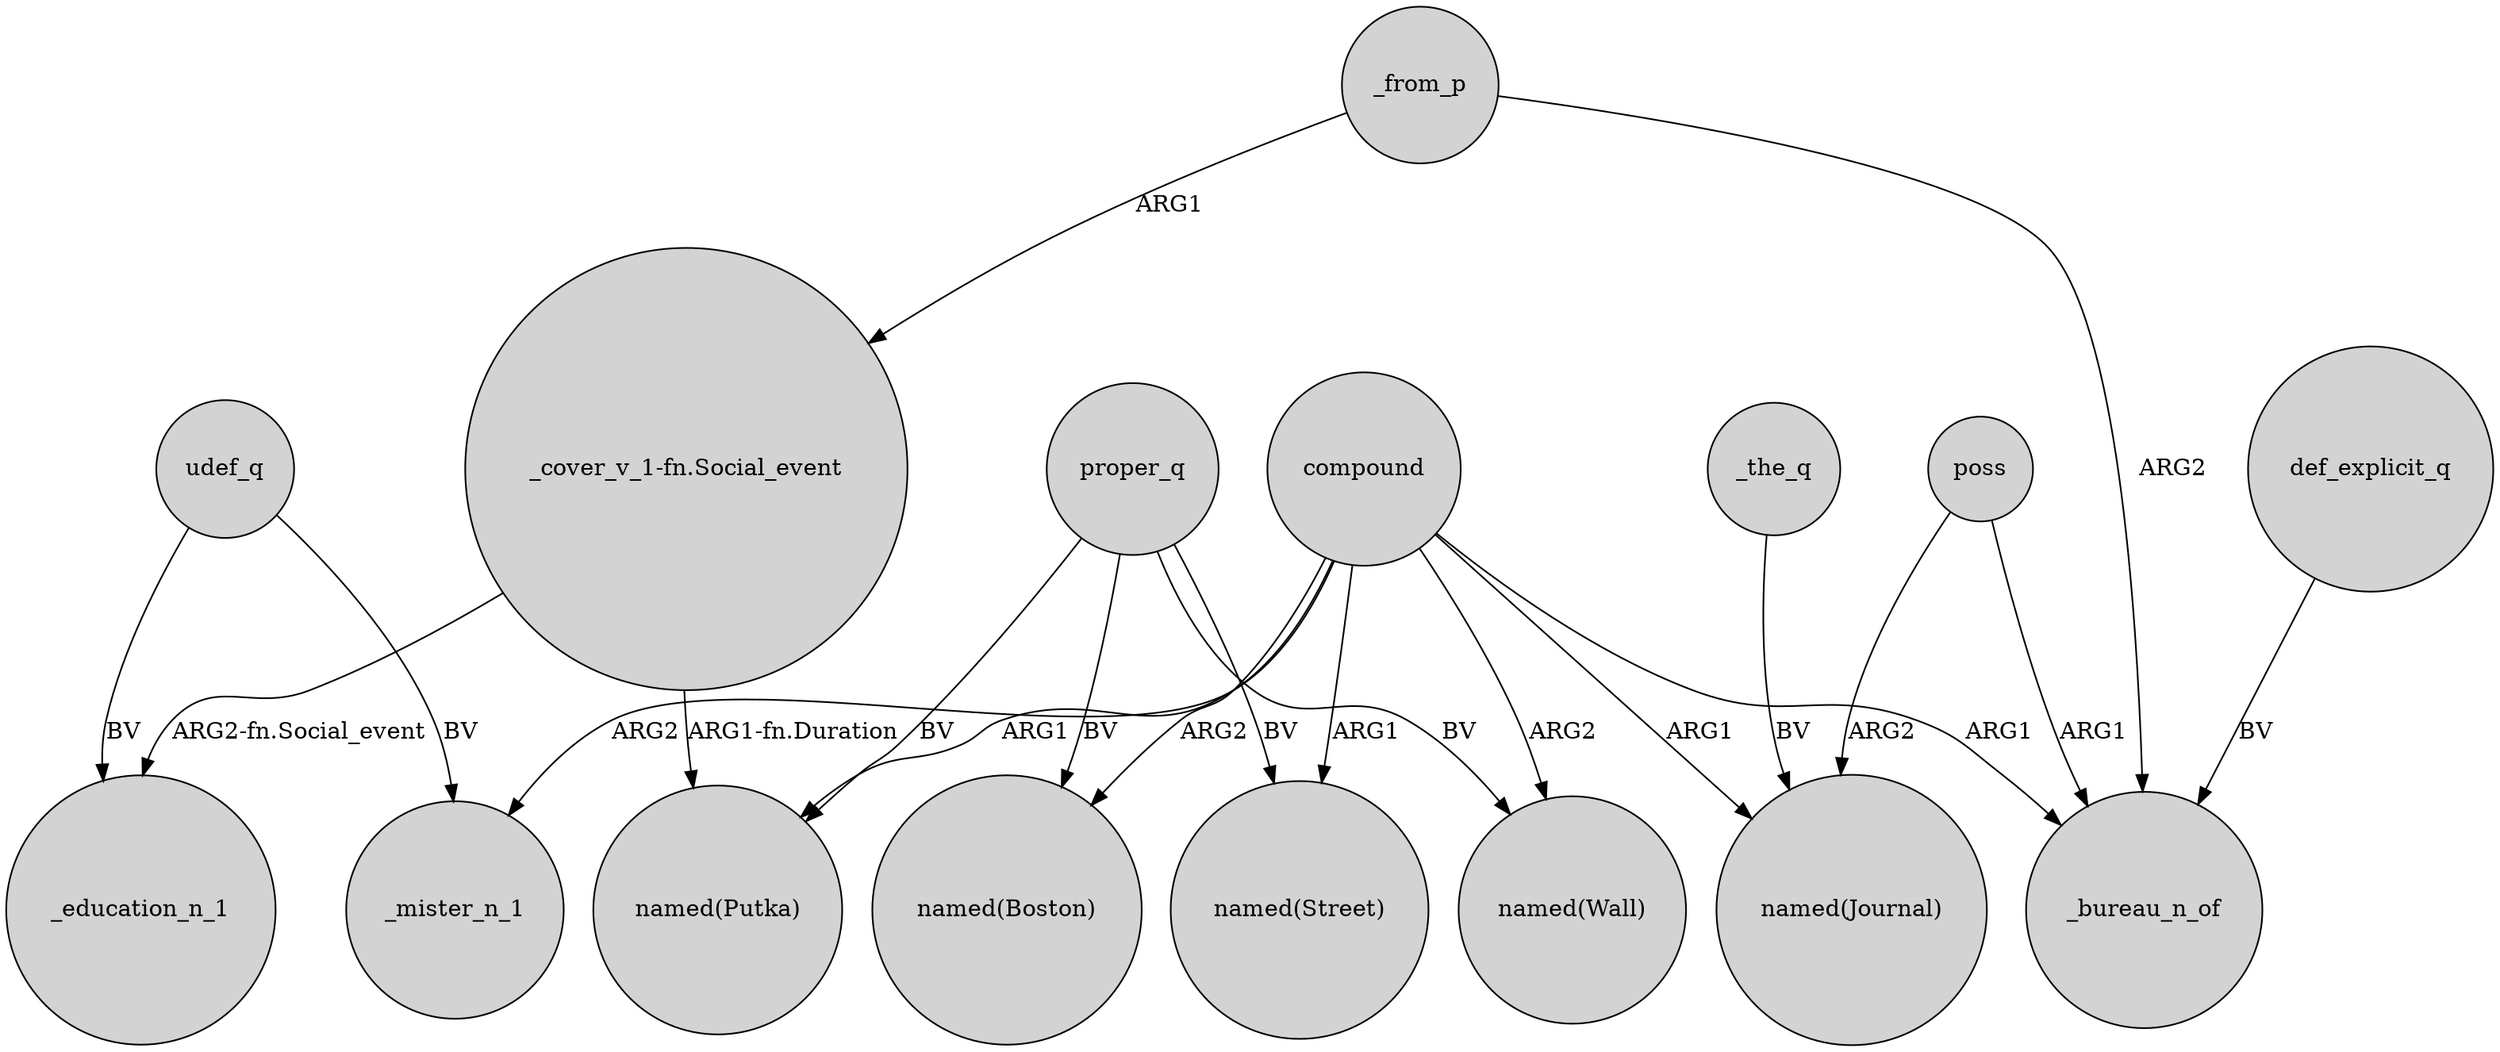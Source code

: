 digraph {
	node [shape=circle style=filled]
	compound -> _mister_n_1 [label=ARG2]
	"_cover_v_1-fn.Social_event" -> "named(Putka)" [label="ARG1-fn.Duration"]
	_from_p -> _bureau_n_of [label=ARG2]
	udef_q -> _education_n_1 [label=BV]
	_from_p -> "_cover_v_1-fn.Social_event" [label=ARG1]
	proper_q -> "named(Boston)" [label=BV]
	compound -> "named(Journal)" [label=ARG1]
	compound -> _bureau_n_of [label=ARG1]
	udef_q -> _mister_n_1 [label=BV]
	poss -> "named(Journal)" [label=ARG2]
	compound -> "named(Putka)" [label=ARG1]
	compound -> "named(Wall)" [label=ARG2]
	poss -> _bureau_n_of [label=ARG1]
	compound -> "named(Street)" [label=ARG1]
	"_cover_v_1-fn.Social_event" -> _education_n_1 [label="ARG2-fn.Social_event"]
	proper_q -> "named(Wall)" [label=BV]
	_the_q -> "named(Journal)" [label=BV]
	proper_q -> "named(Street)" [label=BV]
	def_explicit_q -> _bureau_n_of [label=BV]
	proper_q -> "named(Putka)" [label=BV]
	compound -> "named(Boston)" [label=ARG2]
}
